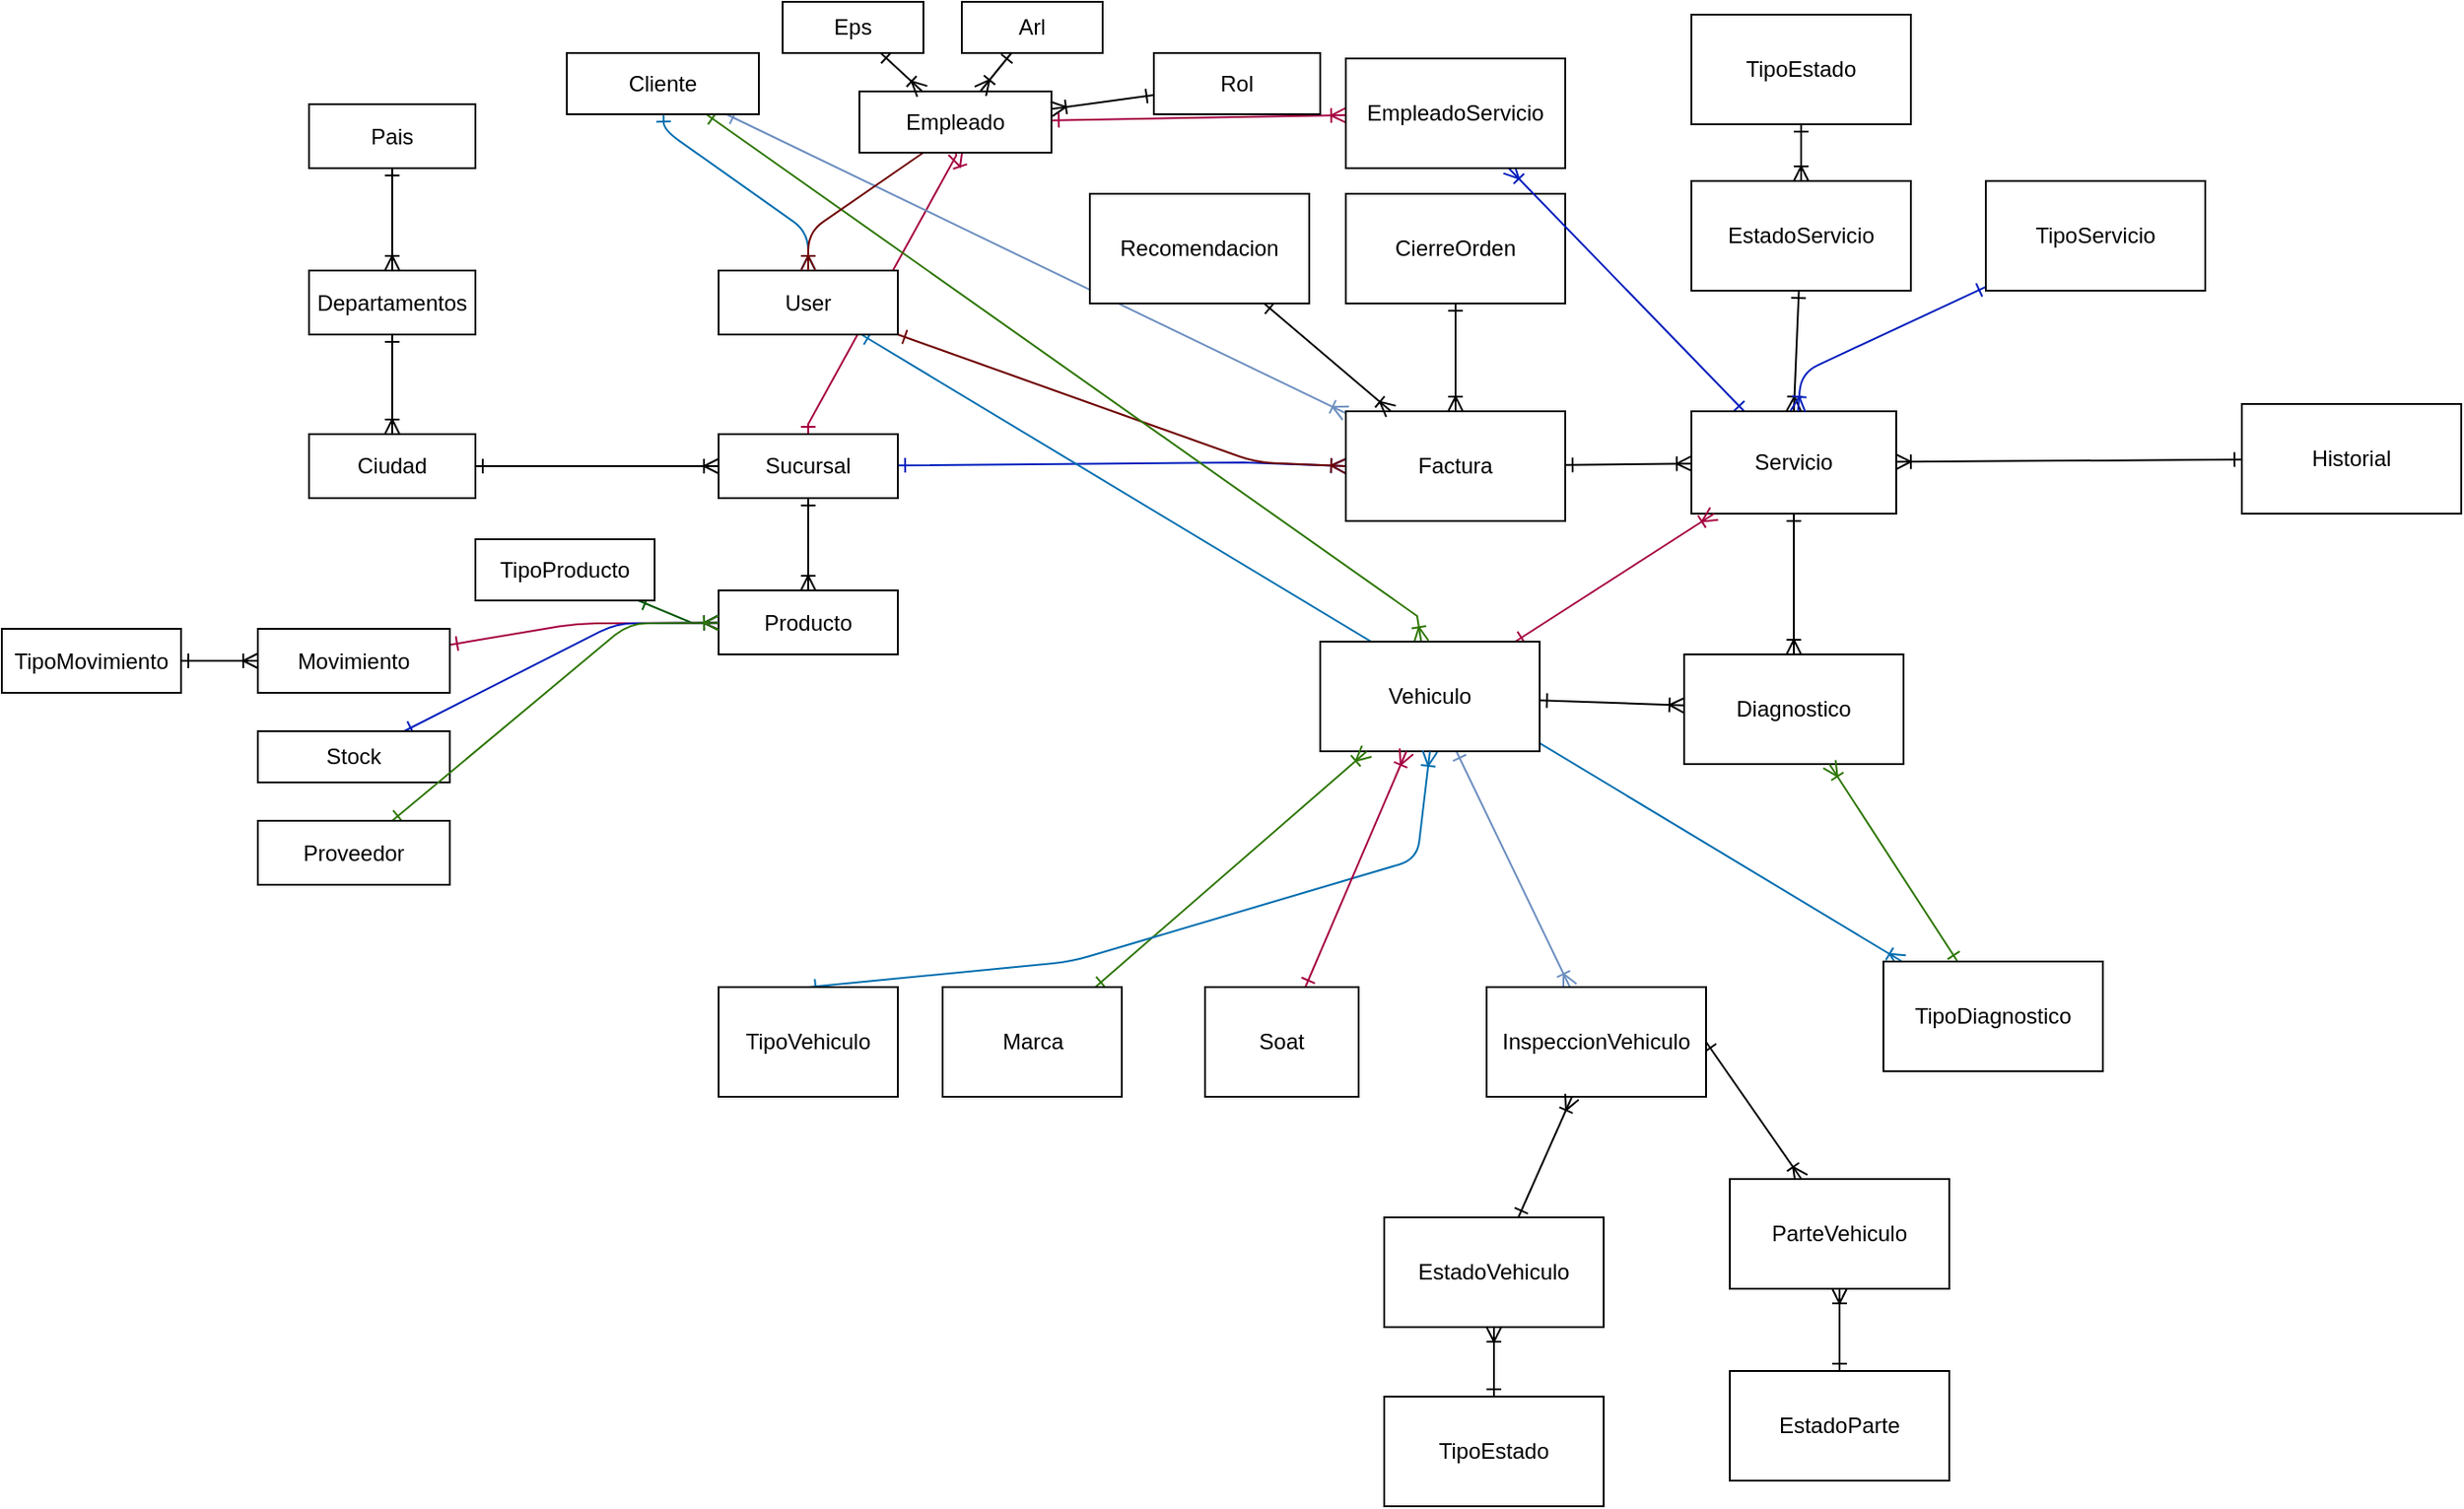 <mxfile>
    <diagram id="E5uNeuyMsPrgR23q8JO6" name="Página-1">
        <mxGraphModel dx="779" dy="508" grid="1" gridSize="7" guides="1" tooltips="1" connect="1" arrows="1" fold="1" page="1" pageScale="1" pageWidth="1500" pageHeight="900" math="0" shadow="0">
            <root>
                <mxCell id="0"/>
                <mxCell id="1" parent="0"/>
                <mxCell id="12" style="edgeStyle=none;rounded=1;html=1;startArrow=ERone;startFill=0;endArrow=ERoneToMany;endFill=0;" parent="1" source="2" target="3" edge="1">
                    <mxGeometry relative="1" as="geometry"/>
                </mxCell>
                <mxCell id="2" value="Pais" style="rounded=0;whiteSpace=wrap;html=1;" parent="1" vertex="1">
                    <mxGeometry x="168" y="63" width="91" height="35" as="geometry"/>
                </mxCell>
                <mxCell id="13" style="edgeStyle=none;rounded=1;html=1;entryX=0.5;entryY=0;entryDx=0;entryDy=0;startArrow=ERone;startFill=0;endArrow=ERoneToMany;endFill=0;" parent="1" source="3" target="4" edge="1">
                    <mxGeometry relative="1" as="geometry"/>
                </mxCell>
                <mxCell id="3" value="Departamentos" style="rounded=0;whiteSpace=wrap;html=1;" parent="1" vertex="1">
                    <mxGeometry x="168" y="154" width="91" height="35" as="geometry"/>
                </mxCell>
                <mxCell id="59" style="edgeStyle=none;rounded=1;html=1;fontSize=12;startArrow=ERone;startFill=0;endArrow=ERoneToMany;endFill=0;startSize=6;endSize=6;" parent="1" source="4" target="5" edge="1">
                    <mxGeometry relative="1" as="geometry"/>
                </mxCell>
                <mxCell id="4" value="Ciudad" style="rounded=0;whiteSpace=wrap;html=1;" parent="1" vertex="1">
                    <mxGeometry x="168" y="243.5" width="91" height="35" as="geometry"/>
                </mxCell>
                <mxCell id="62" style="edgeStyle=none;rounded=0;html=1;entryX=0;entryY=0.5;entryDx=0;entryDy=0;fontSize=12;startArrow=ERone;startFill=0;endArrow=ERoneToMany;endFill=0;startSize=6;endSize=6;fillColor=#0050ef;strokeColor=#001DBC;" parent="1" source="5" target="32" edge="1">
                    <mxGeometry relative="1" as="geometry">
                        <Array as="points">
                            <mxPoint x="679" y="259"/>
                        </Array>
                    </mxGeometry>
                </mxCell>
                <mxCell id="80" style="edgeStyle=none;rounded=0;html=1;entryX=0.5;entryY=1;entryDx=0;entryDy=0;fontSize=12;startArrow=ERone;startFill=0;endArrow=ERoneToMany;endFill=0;startSize=6;endSize=6;fillColor=#d80073;strokeColor=#A50040;" parent="1" source="5" target="17" edge="1">
                    <mxGeometry relative="1" as="geometry">
                        <Array as="points">
                            <mxPoint x="441" y="238"/>
                            <mxPoint x="522" y="91"/>
                        </Array>
                    </mxGeometry>
                </mxCell>
                <mxCell id="85" style="edgeStyle=none;rounded=0;html=1;entryX=0.5;entryY=0;entryDx=0;entryDy=0;fontSize=12;startArrow=ERone;startFill=0;endArrow=ERoneToMany;endFill=0;startSize=6;endSize=6;" parent="1" source="5" target="81" edge="1">
                    <mxGeometry relative="1" as="geometry"/>
                </mxCell>
                <mxCell id="5" value="Sucursal" style="rounded=0;whiteSpace=wrap;html=1;" parent="1" vertex="1">
                    <mxGeometry x="392" y="243.5" width="98" height="35" as="geometry"/>
                </mxCell>
                <mxCell id="63" style="edgeStyle=none;rounded=1;html=1;entryX=0;entryY=0.5;entryDx=0;entryDy=0;fontSize=12;startArrow=ERone;startFill=0;endArrow=ERoneToMany;endFill=0;startSize=6;endSize=6;fillColor=#a20025;strokeColor=#6F0000;" parent="1" source="14" target="32" edge="1">
                    <mxGeometry relative="1" as="geometry">
                        <Array as="points">
                            <mxPoint x="686" y="259"/>
                        </Array>
                    </mxGeometry>
                </mxCell>
                <mxCell id="117" style="edgeStyle=none;rounded=1;html=1;fontSize=12;startArrow=ERone;startFill=0;endArrow=ERoneToMany;endFill=0;startSize=6;endSize=6;fillColor=#1ba1e2;strokeColor=#006EAF;" parent="1" source="14" target="41" edge="1">
                    <mxGeometry relative="1" as="geometry"/>
                </mxCell>
                <mxCell id="14" value="User" style="rounded=0;whiteSpace=wrap;html=1;" parent="1" vertex="1">
                    <mxGeometry x="392" y="154" width="98" height="35" as="geometry"/>
                </mxCell>
                <mxCell id="60" style="edgeStyle=none;rounded=1;html=1;entryX=0.5;entryY=0;entryDx=0;entryDy=0;fontSize=12;startArrow=ERone;startFill=0;endArrow=ERoneToMany;endFill=0;startSize=6;endSize=6;fillColor=#1ba1e2;strokeColor=#006EAF;" parent="1" source="15" target="14" edge="1">
                    <mxGeometry relative="1" as="geometry">
                        <Array as="points">
                            <mxPoint x="362" y="77"/>
                            <mxPoint x="441" y="133"/>
                        </Array>
                    </mxGeometry>
                </mxCell>
                <mxCell id="87" style="edgeStyle=none;rounded=0;html=1;fontSize=12;startArrow=ERone;startFill=0;endArrow=ERoneToMany;endFill=0;startSize=6;endSize=6;fillColor=#60a917;strokeColor=#2D7600;" parent="1" source="15" target="43" edge="1">
                    <mxGeometry relative="1" as="geometry">
                        <Array as="points">
                            <mxPoint x="774" y="343"/>
                        </Array>
                    </mxGeometry>
                </mxCell>
                <mxCell id="139" style="edgeStyle=none;rounded=1;html=1;fontSize=12;startArrow=ERone;startFill=0;endArrow=ERoneToMany;endFill=0;startSize=6;endSize=6;fillColor=#dae8fc;gradientColor=#7ea6e0;strokeColor=#6c8ebf;" parent="1" source="15" target="32" edge="1">
                    <mxGeometry relative="1" as="geometry"/>
                </mxCell>
                <mxCell id="15" value="Cliente" style="rounded=0;whiteSpace=wrap;html=1;" parent="1" vertex="1">
                    <mxGeometry x="309" y="35" width="105" height="33.5" as="geometry"/>
                </mxCell>
                <mxCell id="61" style="edgeStyle=none;html=1;entryX=0.5;entryY=0;entryDx=0;entryDy=0;fontSize=12;startArrow=ERone;startFill=0;endArrow=ERoneToMany;endFill=0;startSize=6;endSize=6;rounded=1;fillColor=#a20025;strokeColor=#6F0000;" parent="1" source="17" target="14" edge="1">
                    <mxGeometry relative="1" as="geometry">
                        <Array as="points">
                            <mxPoint x="522" y="77"/>
                            <mxPoint x="441" y="133"/>
                        </Array>
                    </mxGeometry>
                </mxCell>
                <mxCell id="110" style="edgeStyle=none;rounded=1;html=1;fontSize=12;startArrow=ERone;startFill=0;endArrow=ERoneToMany;endFill=0;startSize=6;endSize=6;fillColor=#d80073;strokeColor=#A50040;" parent="1" source="17" target="108" edge="1">
                    <mxGeometry relative="1" as="geometry"/>
                </mxCell>
                <mxCell id="17" value="Empleado" style="rounded=0;whiteSpace=wrap;html=1;" parent="1" vertex="1">
                    <mxGeometry x="469" y="56" width="105" height="33.5" as="geometry"/>
                </mxCell>
                <mxCell id="133" style="edgeStyle=none;rounded=1;html=1;fontSize=12;startArrow=ERone;startFill=0;endArrow=ERoneToMany;endFill=0;startSize=6;endSize=6;" parent="1" source="32" target="34" edge="1">
                    <mxGeometry relative="1" as="geometry"/>
                </mxCell>
                <mxCell id="32" value="Factura" style="rounded=0;whiteSpace=wrap;html=1;fontSize=12;" parent="1" vertex="1">
                    <mxGeometry x="735" y="231" width="120" height="60" as="geometry"/>
                </mxCell>
                <mxCell id="135" style="edgeStyle=none;rounded=1;html=1;fontSize=12;startArrow=ERone;startFill=0;endArrow=ERoneToMany;endFill=0;startSize=6;endSize=6;" parent="1" source="33" target="32" edge="1">
                    <mxGeometry relative="1" as="geometry"/>
                </mxCell>
                <mxCell id="33" value="CierreOrden" style="rounded=0;whiteSpace=wrap;html=1;fontSize=12;" parent="1" vertex="1">
                    <mxGeometry x="735" y="112" width="120" height="60" as="geometry"/>
                </mxCell>
                <mxCell id="111" style="edgeStyle=none;rounded=1;html=1;fontSize=12;startArrow=ERone;startFill=0;endArrow=ERoneToMany;endFill=0;startSize=6;endSize=6;fillColor=#0050ef;strokeColor=#001DBC;" parent="1" source="34" target="108" edge="1">
                    <mxGeometry relative="1" as="geometry"/>
                </mxCell>
                <mxCell id="116" style="edgeStyle=none;rounded=1;html=1;fontSize=12;startArrow=ERone;startFill=0;endArrow=ERoneToMany;endFill=0;startSize=6;endSize=6;" parent="1" source="34" target="40" edge="1">
                    <mxGeometry relative="1" as="geometry"/>
                </mxCell>
                <mxCell id="34" value="Servicio" style="rounded=0;whiteSpace=wrap;html=1;fontSize=12;" parent="1" vertex="1">
                    <mxGeometry x="924" y="231" width="112" height="56" as="geometry"/>
                </mxCell>
                <mxCell id="65" style="edgeStyle=none;rounded=0;html=1;entryX=0.5;entryY=0;entryDx=0;entryDy=0;fontSize=12;startArrow=ERone;startFill=0;endArrow=ERoneToMany;endFill=0;startSize=6;endSize=6;" parent="1" source="35" target="34" edge="1">
                    <mxGeometry relative="1" as="geometry"/>
                </mxCell>
                <mxCell id="35" value="EstadoServicio" style="rounded=0;whiteSpace=wrap;html=1;fontSize=12;" parent="1" vertex="1">
                    <mxGeometry x="924" y="105" width="120" height="60" as="geometry"/>
                </mxCell>
                <mxCell id="71" style="edgeStyle=none;rounded=1;html=1;fontSize=12;startArrow=ERone;startFill=0;endArrow=ERoneToMany;endFill=0;startSize=6;endSize=6;fillColor=#0050ef;strokeColor=#001DBC;" parent="1" source="39" target="34" edge="1">
                    <mxGeometry relative="1" as="geometry">
                        <mxPoint x="1022" y="210" as="targetPoint"/>
                        <Array as="points">
                            <mxPoint x="984" y="210"/>
                        </Array>
                    </mxGeometry>
                </mxCell>
                <mxCell id="39" value="TipoServicio" style="rounded=0;whiteSpace=wrap;html=1;fontSize=12;" parent="1" vertex="1">
                    <mxGeometry x="1085" y="105" width="120" height="60" as="geometry"/>
                </mxCell>
                <mxCell id="40" value="Diagnostico" style="rounded=0;whiteSpace=wrap;html=1;fontSize=12;" parent="1" vertex="1">
                    <mxGeometry x="920" y="364" width="120" height="60" as="geometry"/>
                </mxCell>
                <mxCell id="70" style="edgeStyle=none;rounded=0;html=1;fontSize=12;startArrow=ERone;startFill=0;endArrow=ERoneToMany;endFill=0;startSize=6;endSize=6;fillColor=#60a917;strokeColor=#2D7600;" parent="1" source="41" target="40" edge="1">
                    <mxGeometry relative="1" as="geometry"/>
                </mxCell>
                <mxCell id="41" value="TipoDiagnostico" style="rounded=0;whiteSpace=wrap;html=1;fontSize=12;" parent="1" vertex="1">
                    <mxGeometry x="1029" y="532" width="120" height="60" as="geometry"/>
                </mxCell>
                <mxCell id="128" style="edgeStyle=none;rounded=1;html=1;fontSize=12;startArrow=ERone;startFill=0;endArrow=ERoneToMany;endFill=0;startSize=6;endSize=6;fillColor=#d80073;strokeColor=#A50040;" parent="1" source="43" target="34" edge="1">
                    <mxGeometry relative="1" as="geometry"/>
                </mxCell>
                <mxCell id="142" style="edgeStyle=none;rounded=1;html=1;fontSize=12;startArrow=ERone;startFill=0;endArrow=ERoneToMany;endFill=0;startSize=6;endSize=6;fillColor=#dae8fc;gradientColor=#7ea6e0;strokeColor=#6c8ebf;" parent="1" source="43" target="49" edge="1">
                    <mxGeometry relative="1" as="geometry"/>
                </mxCell>
                <mxCell id="146" style="edgeStyle=none;html=1;startArrow=ERone;startFill=0;endArrow=ERoneToMany;endFill=0;" edge="1" parent="1" source="43" target="40">
                    <mxGeometry relative="1" as="geometry"/>
                </mxCell>
                <mxCell id="43" value="Vehiculo" style="rounded=0;whiteSpace=wrap;html=1;fontSize=12;" parent="1" vertex="1">
                    <mxGeometry x="721" y="357" width="120" height="60" as="geometry"/>
                </mxCell>
                <mxCell id="58" style="edgeStyle=none;rounded=1;html=1;fontSize=12;startArrow=ERone;startFill=0;endArrow=ERoneToMany;endFill=0;startSize=6;endSize=6;fillColor=#60a917;strokeColor=#2D7600;" parent="1" source="44" target="43" edge="1">
                    <mxGeometry relative="1" as="geometry">
                        <mxPoint x="781" y="462" as="targetPoint"/>
                        <Array as="points"/>
                    </mxGeometry>
                </mxCell>
                <mxCell id="44" value="Marca" style="rounded=0;whiteSpace=wrap;html=1;fontSize=12;" parent="1" vertex="1">
                    <mxGeometry x="514.5" y="546" width="98" height="60" as="geometry"/>
                </mxCell>
                <mxCell id="55" style="edgeStyle=none;rounded=1;html=1;entryX=0.5;entryY=1;entryDx=0;entryDy=0;fontSize=12;startArrow=ERone;startFill=0;endArrow=ERoneToMany;endFill=0;startSize=6;endSize=6;exitX=0.5;exitY=0;exitDx=0;exitDy=0;fillColor=#1ba1e2;strokeColor=#006EAF;" parent="1" source="45" target="43" edge="1">
                    <mxGeometry relative="1" as="geometry">
                        <Array as="points">
                            <mxPoint x="585" y="532"/>
                            <mxPoint x="774" y="476"/>
                        </Array>
                    </mxGeometry>
                </mxCell>
                <mxCell id="45" value="TipoVehiculo" style="rounded=0;whiteSpace=wrap;html=1;fontSize=12;" parent="1" vertex="1">
                    <mxGeometry x="392" y="546" width="98" height="60" as="geometry"/>
                </mxCell>
                <mxCell id="125" style="edgeStyle=none;rounded=1;html=1;exitX=1;exitY=0.5;exitDx=0;exitDy=0;fontSize=12;startArrow=ERone;startFill=0;endArrow=ERoneToMany;endFill=0;startSize=6;endSize=6;" parent="1" source="49" target="95" edge="1">
                    <mxGeometry relative="1" as="geometry"/>
                </mxCell>
                <mxCell id="49" value="InspeccionVehiculo" style="rounded=0;whiteSpace=wrap;html=1;fontSize=12;" parent="1" vertex="1">
                    <mxGeometry x="812" y="546" width="120" height="60" as="geometry"/>
                </mxCell>
                <mxCell id="81" value="Producto" style="rounded=0;whiteSpace=wrap;html=1;fontSize=12;" parent="1" vertex="1">
                    <mxGeometry x="392" y="329" width="98" height="35" as="geometry"/>
                </mxCell>
                <mxCell id="83" style="edgeStyle=none;rounded=0;html=1;entryX=0;entryY=0.5;entryDx=0;entryDy=0;fontSize=12;startArrow=ERone;startFill=0;endArrow=ERoneToMany;endFill=0;startSize=6;endSize=6;fillColor=#008a00;strokeColor=#005700;" parent="1" source="82" target="81" edge="1">
                    <mxGeometry relative="1" as="geometry">
                        <Array as="points">
                            <mxPoint x="378" y="347"/>
                        </Array>
                    </mxGeometry>
                </mxCell>
                <mxCell id="82" value="TipoProducto" style="rounded=0;whiteSpace=wrap;html=1;fontSize=12;" parent="1" vertex="1">
                    <mxGeometry x="259" y="301" width="98" height="33.5" as="geometry"/>
                </mxCell>
                <mxCell id="86" style="edgeStyle=none;rounded=1;html=1;fontSize=12;startArrow=ERone;startFill=0;endArrow=ERoneToMany;endFill=0;startSize=6;endSize=6;fillColor=#d80073;strokeColor=#A50040;" parent="1" source="84" target="81" edge="1">
                    <mxGeometry relative="1" as="geometry">
                        <mxPoint x="392" y="350" as="targetPoint"/>
                        <Array as="points">
                            <mxPoint x="315" y="347"/>
                        </Array>
                    </mxGeometry>
                </mxCell>
                <mxCell id="84" value="Movimiento" style="rounded=0;whiteSpace=wrap;html=1;fontSize=12;strokeWidth=1;" parent="1" vertex="1">
                    <mxGeometry x="140" y="350" width="105" height="35" as="geometry"/>
                </mxCell>
                <mxCell id="90" style="edgeStyle=none;rounded=1;html=1;fontSize=12;startArrow=ERone;startFill=0;endArrow=ERoneToMany;endFill=0;startSize=6;endSize=6;fillColor=#0050ef;strokeColor=#001DBC;" parent="1" source="88" target="81" edge="1">
                    <mxGeometry relative="1" as="geometry">
                        <Array as="points">
                            <mxPoint x="336" y="347"/>
                        </Array>
                    </mxGeometry>
                </mxCell>
                <mxCell id="88" value="Stock" style="rounded=0;whiteSpace=wrap;html=1;strokeWidth=1;fontSize=12;" parent="1" vertex="1">
                    <mxGeometry x="140" y="406" width="105" height="28" as="geometry"/>
                </mxCell>
                <mxCell id="94" style="edgeStyle=none;rounded=1;html=1;fontSize=12;startArrow=ERone;startFill=0;endArrow=ERoneToMany;endFill=0;startSize=6;endSize=6;fillColor=#60a917;strokeColor=#2D7600;" parent="1" source="91" target="81" edge="1">
                    <mxGeometry relative="1" as="geometry">
                        <Array as="points">
                            <mxPoint x="343" y="347"/>
                        </Array>
                    </mxGeometry>
                </mxCell>
                <mxCell id="91" value="Proveedor" style="rounded=0;whiteSpace=wrap;html=1;strokeWidth=1;fontSize=12;" parent="1" vertex="1">
                    <mxGeometry x="140" y="455" width="105" height="35" as="geometry"/>
                </mxCell>
                <mxCell id="93" style="edgeStyle=none;rounded=0;html=1;fontSize=12;startArrow=ERone;startFill=0;endArrow=ERoneToMany;endFill=0;startSize=6;endSize=6;" parent="1" source="92" target="84" edge="1">
                    <mxGeometry relative="1" as="geometry"/>
                </mxCell>
                <mxCell id="92" value="TipoMovimiento" style="rounded=0;whiteSpace=wrap;html=1;strokeWidth=1;fontSize=12;" parent="1" vertex="1">
                    <mxGeometry y="350" width="98" height="35" as="geometry"/>
                </mxCell>
                <mxCell id="95" value="ParteVehiculo" style="rounded=0;whiteSpace=wrap;html=1;strokeWidth=1;fontSize=12;" parent="1" vertex="1">
                    <mxGeometry x="945" y="651" width="120" height="60" as="geometry"/>
                </mxCell>
                <mxCell id="97" style="edgeStyle=none;rounded=1;html=1;fontSize=12;startArrow=ERone;startFill=0;endArrow=ERoneToMany;endFill=0;startSize=6;endSize=6;" parent="1" source="96" target="95" edge="1">
                    <mxGeometry relative="1" as="geometry"/>
                </mxCell>
                <mxCell id="96" value="EstadoParte" style="rounded=0;whiteSpace=wrap;html=1;strokeWidth=1;fontSize=12;" parent="1" vertex="1">
                    <mxGeometry x="945" y="756" width="120" height="60" as="geometry"/>
                </mxCell>
                <mxCell id="141" style="edgeStyle=none;rounded=1;html=1;fontSize=12;startArrow=ERone;startFill=0;endArrow=ERoneToMany;endFill=0;startSize=6;endSize=6;" parent="1" source="99" target="49" edge="1">
                    <mxGeometry relative="1" as="geometry"/>
                </mxCell>
                <mxCell id="99" value="EstadoVehiculo" style="rounded=0;whiteSpace=wrap;html=1;strokeWidth=1;fontSize=12;" parent="1" vertex="1">
                    <mxGeometry x="756" y="672" width="120" height="60" as="geometry"/>
                </mxCell>
                <mxCell id="102" style="edgeStyle=none;rounded=1;html=1;fontSize=12;startArrow=ERone;startFill=0;endArrow=ERoneToMany;endFill=0;startSize=6;endSize=6;" parent="1" source="101" target="99" edge="1">
                    <mxGeometry relative="1" as="geometry"/>
                </mxCell>
                <mxCell id="101" value="TipoEstado" style="rounded=0;whiteSpace=wrap;html=1;strokeWidth=1;fontSize=12;" parent="1" vertex="1">
                    <mxGeometry x="756" y="770" width="120" height="60" as="geometry"/>
                </mxCell>
                <mxCell id="104" style="edgeStyle=none;rounded=1;html=1;fontSize=12;startArrow=ERone;startFill=0;endArrow=ERoneToMany;endFill=0;startSize=6;endSize=6;" parent="1" source="103" target="17" edge="1">
                    <mxGeometry relative="1" as="geometry"/>
                </mxCell>
                <mxCell id="103" value="Rol" style="rounded=0;whiteSpace=wrap;html=1;strokeWidth=1;fontSize=12;" parent="1" vertex="1">
                    <mxGeometry x="630" y="35" width="91" height="33.5" as="geometry"/>
                </mxCell>
                <mxCell id="106" style="edgeStyle=none;rounded=1;html=1;fontSize=12;startArrow=ERone;startFill=0;endArrow=ERoneToMany;endFill=0;startSize=6;endSize=6;" parent="1" source="105" target="32" edge="1">
                    <mxGeometry relative="1" as="geometry"/>
                </mxCell>
                <mxCell id="105" value="Recomendacion" style="rounded=0;whiteSpace=wrap;html=1;strokeWidth=1;fontSize=12;" parent="1" vertex="1">
                    <mxGeometry x="595" y="112" width="120" height="60" as="geometry"/>
                </mxCell>
                <mxCell id="108" value="EmpleadoServicio" style="rounded=0;whiteSpace=wrap;html=1;strokeWidth=1;fontSize=12;" parent="1" vertex="1">
                    <mxGeometry x="735" y="38" width="120" height="60" as="geometry"/>
                </mxCell>
                <mxCell id="119" style="edgeStyle=none;rounded=1;html=1;fontSize=12;startArrow=ERone;startFill=0;endArrow=ERoneToMany;endFill=0;startSize=6;endSize=6;" parent="1" source="118" target="35" edge="1">
                    <mxGeometry relative="1" as="geometry"/>
                </mxCell>
                <mxCell id="118" value="TipoEstado" style="rounded=0;whiteSpace=wrap;html=1;strokeWidth=1;fontSize=12;" parent="1" vertex="1">
                    <mxGeometry x="924" y="14" width="120" height="60" as="geometry"/>
                </mxCell>
                <mxCell id="121" style="edgeStyle=none;rounded=1;html=1;fontSize=12;startArrow=ERone;startFill=0;endArrow=ERoneToMany;endFill=0;startSize=6;endSize=6;" parent="1" source="120" target="17" edge="1">
                    <mxGeometry relative="1" as="geometry"/>
                </mxCell>
                <mxCell id="120" value="Eps" style="rounded=0;whiteSpace=wrap;html=1;strokeWidth=1;fontSize=12;" parent="1" vertex="1">
                    <mxGeometry x="427" y="7" width="77" height="28" as="geometry"/>
                </mxCell>
                <mxCell id="124" style="edgeStyle=none;rounded=1;html=1;fontSize=12;startArrow=ERone;startFill=0;endArrow=ERoneToMany;endFill=0;startSize=6;endSize=6;" parent="1" source="123" target="17" edge="1">
                    <mxGeometry relative="1" as="geometry"/>
                </mxCell>
                <mxCell id="123" value="Arl" style="rounded=0;whiteSpace=wrap;html=1;strokeWidth=1;fontSize=12;" parent="1" vertex="1">
                    <mxGeometry x="525" y="7" width="77" height="28" as="geometry"/>
                </mxCell>
                <mxCell id="127" style="edgeStyle=none;rounded=1;html=1;fontSize=12;startArrow=ERone;startFill=0;endArrow=ERoneToMany;endFill=0;startSize=6;endSize=6;fillColor=#d80073;strokeColor=#A50040;" parent="1" source="126" target="43" edge="1">
                    <mxGeometry relative="1" as="geometry"/>
                </mxCell>
                <mxCell id="126" value="Soat" style="rounded=0;whiteSpace=wrap;html=1;strokeWidth=1;fontSize=12;" parent="1" vertex="1">
                    <mxGeometry x="658" y="546" width="84" height="60" as="geometry"/>
                </mxCell>
                <mxCell id="144" style="edgeStyle=none;rounded=1;html=1;fontSize=12;startArrow=ERone;startFill=0;endArrow=ERoneToMany;endFill=0;startSize=6;endSize=6;" parent="1" source="129" target="34" edge="1">
                    <mxGeometry relative="1" as="geometry"/>
                </mxCell>
                <mxCell id="129" value="Historial" style="rounded=0;whiteSpace=wrap;html=1;strokeWidth=1;fontSize=12;" parent="1" vertex="1">
                    <mxGeometry x="1225" y="227" width="120" height="60" as="geometry"/>
                </mxCell>
            </root>
        </mxGraphModel>
    </diagram>
</mxfile>
